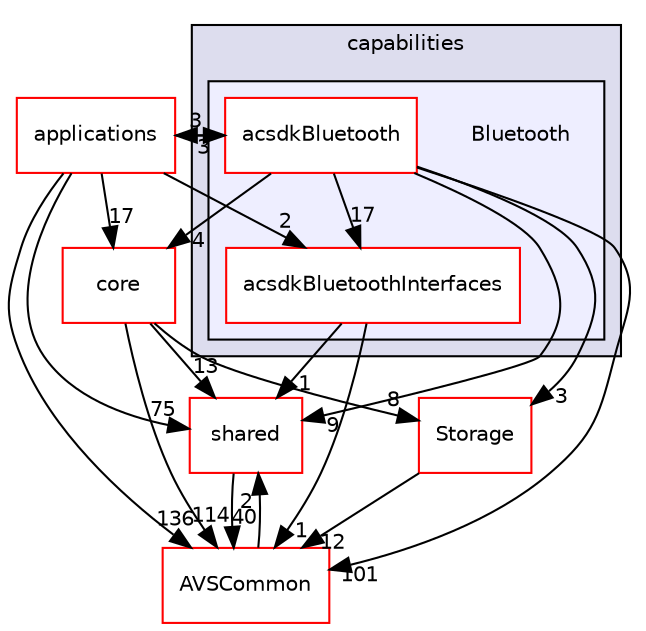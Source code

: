 digraph "/workplace/avs-device-sdk/capabilities/Bluetooth" {
  compound=true
  node [ fontsize="10", fontname="Helvetica"];
  edge [ labelfontsize="10", labelfontname="Helvetica"];
  subgraph clusterdir_55f1e16e469d547c636a522dac21b8a1 {
    graph [ bgcolor="#ddddee", pencolor="black", label="capabilities" fontname="Helvetica", fontsize="10", URL="dir_55f1e16e469d547c636a522dac21b8a1.html"]
  subgraph clusterdir_49e7ef86a01cb3657c71ebf485bcc68a {
    graph [ bgcolor="#eeeeff", pencolor="black", label="" URL="dir_49e7ef86a01cb3657c71ebf485bcc68a.html"];
    dir_49e7ef86a01cb3657c71ebf485bcc68a [shape=plaintext label="Bluetooth"];
    dir_4ba17753daccb66cbdbbd950004d76e1 [shape=box label="acsdkBluetooth" color="red" fillcolor="white" style="filled" URL="dir_4ba17753daccb66cbdbbd950004d76e1.html"];
    dir_d6090b0167727de9c3086da5455efe48 [shape=box label="acsdkBluetoothInterfaces" color="red" fillcolor="white" style="filled" URL="dir_d6090b0167727de9c3086da5455efe48.html"];
  }
  }
  dir_9982052f7ce695d12571567315b2fafa [shape=box label="shared" fillcolor="white" style="filled" color="red" URL="dir_9982052f7ce695d12571567315b2fafa.html"];
  dir_a6e4fee11f07c3b70486e88fe92cbbdc [shape=box label="applications" fillcolor="white" style="filled" color="red" URL="dir_a6e4fee11f07c3b70486e88fe92cbbdc.html"];
  dir_d29c5f5a2915d6c5388c9daae4f109c7 [shape=box label="Storage" fillcolor="white" style="filled" color="red" URL="dir_d29c5f5a2915d6c5388c9daae4f109c7.html"];
  dir_13e65effb2bde530b17b3d5eefcd0266 [shape=box label="AVSCommon" fillcolor="white" style="filled" color="red" URL="dir_13e65effb2bde530b17b3d5eefcd0266.html"];
  dir_4270bfced15e0e73154b13468c7c9ad9 [shape=box label="core" fillcolor="white" style="filled" color="red" URL="dir_4270bfced15e0e73154b13468c7c9ad9.html"];
  dir_9982052f7ce695d12571567315b2fafa->dir_13e65effb2bde530b17b3d5eefcd0266 [headlabel="40", labeldistance=1.5 headhref="dir_000116_000017.html"];
  dir_a6e4fee11f07c3b70486e88fe92cbbdc->dir_9982052f7ce695d12571567315b2fafa [headlabel="75", labeldistance=1.5 headhref="dir_000028_000116.html"];
  dir_a6e4fee11f07c3b70486e88fe92cbbdc->dir_4ba17753daccb66cbdbbd950004d76e1 [headlabel="3", labeldistance=1.5 headhref="dir_000028_000319.html"];
  dir_a6e4fee11f07c3b70486e88fe92cbbdc->dir_13e65effb2bde530b17b3d5eefcd0266 [headlabel="136", labeldistance=1.5 headhref="dir_000028_000017.html"];
  dir_a6e4fee11f07c3b70486e88fe92cbbdc->dir_4270bfced15e0e73154b13468c7c9ad9 [headlabel="17", labeldistance=1.5 headhref="dir_000028_000528.html"];
  dir_a6e4fee11f07c3b70486e88fe92cbbdc->dir_d6090b0167727de9c3086da5455efe48 [headlabel="2", labeldistance=1.5 headhref="dir_000028_000324.html"];
  dir_4ba17753daccb66cbdbbd950004d76e1->dir_9982052f7ce695d12571567315b2fafa [headlabel="9", labeldistance=1.5 headhref="dir_000319_000116.html"];
  dir_4ba17753daccb66cbdbbd950004d76e1->dir_a6e4fee11f07c3b70486e88fe92cbbdc [headlabel="3", labeldistance=1.5 headhref="dir_000319_000028.html"];
  dir_4ba17753daccb66cbdbbd950004d76e1->dir_d29c5f5a2915d6c5388c9daae4f109c7 [headlabel="3", labeldistance=1.5 headhref="dir_000319_000793.html"];
  dir_4ba17753daccb66cbdbbd950004d76e1->dir_13e65effb2bde530b17b3d5eefcd0266 [headlabel="101", labeldistance=1.5 headhref="dir_000319_000017.html"];
  dir_4ba17753daccb66cbdbbd950004d76e1->dir_4270bfced15e0e73154b13468c7c9ad9 [headlabel="4", labeldistance=1.5 headhref="dir_000319_000528.html"];
  dir_4ba17753daccb66cbdbbd950004d76e1->dir_d6090b0167727de9c3086da5455efe48 [headlabel="17", labeldistance=1.5 headhref="dir_000319_000324.html"];
  dir_d29c5f5a2915d6c5388c9daae4f109c7->dir_13e65effb2bde530b17b3d5eefcd0266 [headlabel="12", labeldistance=1.5 headhref="dir_000793_000017.html"];
  dir_13e65effb2bde530b17b3d5eefcd0266->dir_9982052f7ce695d12571567315b2fafa [headlabel="2", labeldistance=1.5 headhref="dir_000017_000116.html"];
  dir_4270bfced15e0e73154b13468c7c9ad9->dir_9982052f7ce695d12571567315b2fafa [headlabel="13", labeldistance=1.5 headhref="dir_000528_000116.html"];
  dir_4270bfced15e0e73154b13468c7c9ad9->dir_d29c5f5a2915d6c5388c9daae4f109c7 [headlabel="8", labeldistance=1.5 headhref="dir_000528_000793.html"];
  dir_4270bfced15e0e73154b13468c7c9ad9->dir_13e65effb2bde530b17b3d5eefcd0266 [headlabel="114", labeldistance=1.5 headhref="dir_000528_000017.html"];
  dir_d6090b0167727de9c3086da5455efe48->dir_9982052f7ce695d12571567315b2fafa [headlabel="1", labeldistance=1.5 headhref="dir_000324_000116.html"];
  dir_d6090b0167727de9c3086da5455efe48->dir_13e65effb2bde530b17b3d5eefcd0266 [headlabel="1", labeldistance=1.5 headhref="dir_000324_000017.html"];
}
